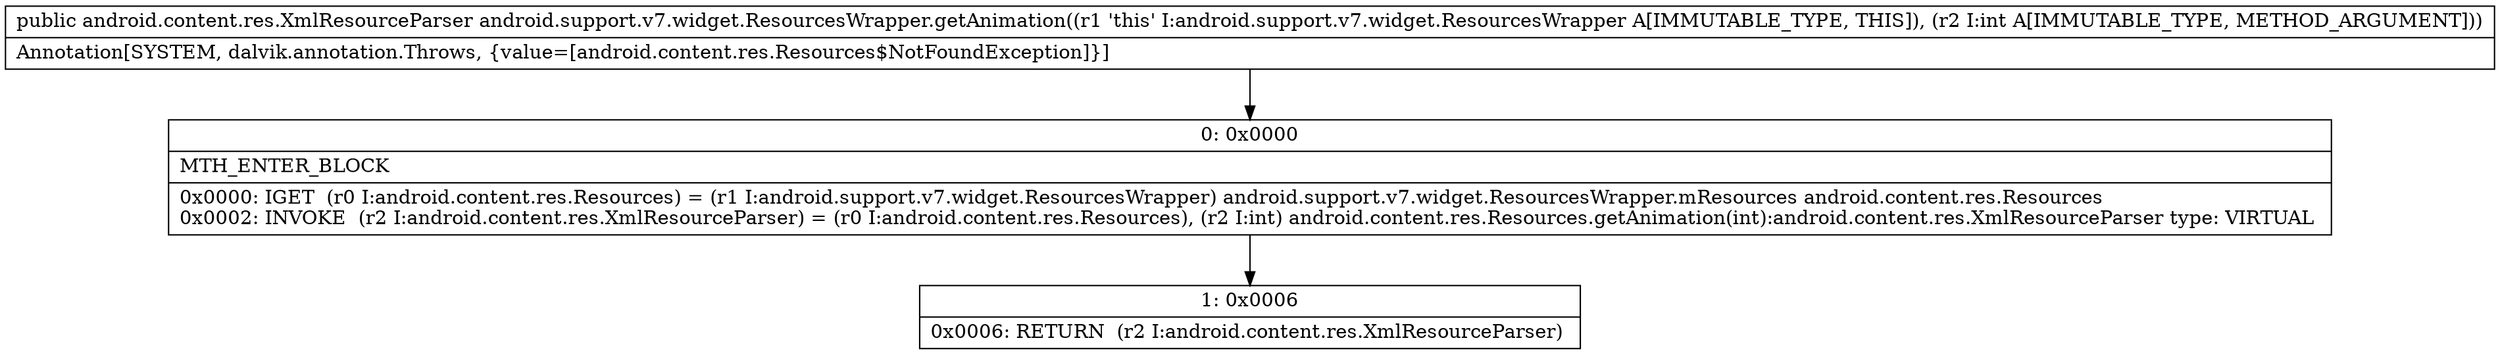 digraph "CFG forandroid.support.v7.widget.ResourcesWrapper.getAnimation(I)Landroid\/content\/res\/XmlResourceParser;" {
Node_0 [shape=record,label="{0\:\ 0x0000|MTH_ENTER_BLOCK\l|0x0000: IGET  (r0 I:android.content.res.Resources) = (r1 I:android.support.v7.widget.ResourcesWrapper) android.support.v7.widget.ResourcesWrapper.mResources android.content.res.Resources \l0x0002: INVOKE  (r2 I:android.content.res.XmlResourceParser) = (r0 I:android.content.res.Resources), (r2 I:int) android.content.res.Resources.getAnimation(int):android.content.res.XmlResourceParser type: VIRTUAL \l}"];
Node_1 [shape=record,label="{1\:\ 0x0006|0x0006: RETURN  (r2 I:android.content.res.XmlResourceParser) \l}"];
MethodNode[shape=record,label="{public android.content.res.XmlResourceParser android.support.v7.widget.ResourcesWrapper.getAnimation((r1 'this' I:android.support.v7.widget.ResourcesWrapper A[IMMUTABLE_TYPE, THIS]), (r2 I:int A[IMMUTABLE_TYPE, METHOD_ARGUMENT]))  | Annotation[SYSTEM, dalvik.annotation.Throws, \{value=[android.content.res.Resources$NotFoundException]\}]\l}"];
MethodNode -> Node_0;
Node_0 -> Node_1;
}

